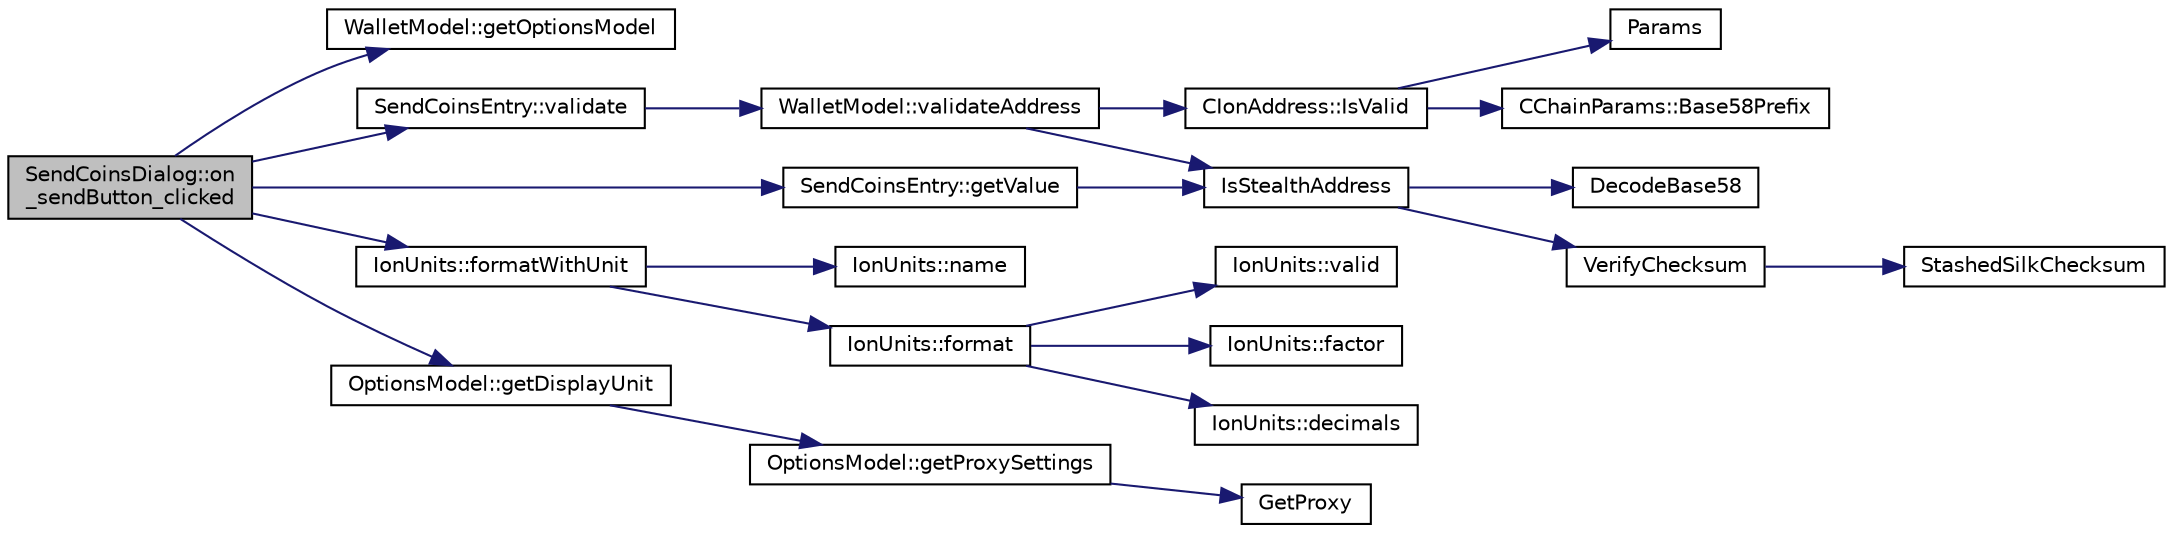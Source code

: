 digraph "SendCoinsDialog::on_sendButton_clicked"
{
  edge [fontname="Helvetica",fontsize="10",labelfontname="Helvetica",labelfontsize="10"];
  node [fontname="Helvetica",fontsize="10",shape=record];
  rankdir="LR";
  Node489 [label="SendCoinsDialog::on\l_sendButton_clicked",height=0.2,width=0.4,color="black", fillcolor="grey75", style="filled", fontcolor="black"];
  Node489 -> Node490 [color="midnightblue",fontsize="10",style="solid",fontname="Helvetica"];
  Node490 [label="WalletModel::getOptionsModel",height=0.2,width=0.4,color="black", fillcolor="white", style="filled",URL="$d4/d27/class_wallet_model.html#a96d53e56b3f8f07537ea2523f7a7d300"];
  Node489 -> Node491 [color="midnightblue",fontsize="10",style="solid",fontname="Helvetica"];
  Node491 [label="SendCoinsEntry::validate",height=0.2,width=0.4,color="black", fillcolor="white", style="filled",URL="$d0/dbc/class_send_coins_entry.html#ab77df95fe77e9a001190cd4dabe0dfec"];
  Node491 -> Node492 [color="midnightblue",fontsize="10",style="solid",fontname="Helvetica"];
  Node492 [label="WalletModel::validateAddress",height=0.2,width=0.4,color="black", fillcolor="white", style="filled",URL="$d4/d27/class_wallet_model.html#a04604615253aeaae1253b1412a70a1f7"];
  Node492 -> Node493 [color="midnightblue",fontsize="10",style="solid",fontname="Helvetica"];
  Node493 [label="IsStealthAddress",height=0.2,width=0.4,color="black", fillcolor="white", style="filled",URL="$db/d2d/stealth_8cpp.html#a26c89afcb720e8b1a9c9dadaee26757b"];
  Node493 -> Node494 [color="midnightblue",fontsize="10",style="solid",fontname="Helvetica"];
  Node494 [label="DecodeBase58",height=0.2,width=0.4,color="black", fillcolor="white", style="filled",URL="$db/d9c/base58_8cpp.html#a0f74d1d6e7e982cad4b0e538acea4538",tooltip="Decode a base58-encoded string (psz) into a byte vector (vchRet). "];
  Node493 -> Node495 [color="midnightblue",fontsize="10",style="solid",fontname="Helvetica"];
  Node495 [label="VerifyChecksum",height=0.2,width=0.4,color="black", fillcolor="white", style="filled",URL="$db/d2d/stealth_8cpp.html#a5ff6f6775db5f747f5088c7ef8264b74"];
  Node495 -> Node496 [color="midnightblue",fontsize="10",style="solid",fontname="Helvetica"];
  Node496 [label="StashedSilkChecksum",height=0.2,width=0.4,color="black", fillcolor="white", style="filled",URL="$db/d2d/stealth_8cpp.html#abb79a3b98a10b85daf3f3ff35c1cbfa8"];
  Node492 -> Node497 [color="midnightblue",fontsize="10",style="solid",fontname="Helvetica"];
  Node497 [label="CIonAddress::IsValid",height=0.2,width=0.4,color="black", fillcolor="white", style="filled",URL="$d1/de4/class_c_ion_address.html#a93cb71370b938e7fad4a74c4b5775da6"];
  Node497 -> Node498 [color="midnightblue",fontsize="10",style="solid",fontname="Helvetica"];
  Node498 [label="Params",height=0.2,width=0.4,color="black", fillcolor="white", style="filled",URL="$df/dbf/chainparams_8cpp.html#ace5c5b706d71a324a417dd2db394fd4a",tooltip="Return the currently selected parameters. "];
  Node497 -> Node499 [color="midnightblue",fontsize="10",style="solid",fontname="Helvetica"];
  Node499 [label="CChainParams::Base58Prefix",height=0.2,width=0.4,color="black", fillcolor="white", style="filled",URL="$d1/d4f/class_c_chain_params.html#a103c58eca4a26a71201882b3ed6c4cb4"];
  Node489 -> Node500 [color="midnightblue",fontsize="10",style="solid",fontname="Helvetica"];
  Node500 [label="SendCoinsEntry::getValue",height=0.2,width=0.4,color="black", fillcolor="white", style="filled",URL="$d0/dbc/class_send_coins_entry.html#af36fb0ed9e2e07079c1a982b31e793c8"];
  Node500 -> Node493 [color="midnightblue",fontsize="10",style="solid",fontname="Helvetica"];
  Node489 -> Node501 [color="midnightblue",fontsize="10",style="solid",fontname="Helvetica"];
  Node501 [label="IonUnits::formatWithUnit",height=0.2,width=0.4,color="black", fillcolor="white", style="filled",URL="$d7/dab/class_ion_units.html#a07052cd4b4b8496b73ffe657432a8624",tooltip="Format as string (with unit) "];
  Node501 -> Node502 [color="midnightblue",fontsize="10",style="solid",fontname="Helvetica"];
  Node502 [label="IonUnits::format",height=0.2,width=0.4,color="black", fillcolor="white", style="filled",URL="$d7/dab/class_ion_units.html#a7cf8cdbd0a24c418ae91b511fac5bee4",tooltip="Format as string. "];
  Node502 -> Node503 [color="midnightblue",fontsize="10",style="solid",fontname="Helvetica"];
  Node503 [label="IonUnits::valid",height=0.2,width=0.4,color="black", fillcolor="white", style="filled",URL="$d7/dab/class_ion_units.html#a23c5b1306ed473dbb2375a6675a2ce13",tooltip="Is unit ID valid? "];
  Node502 -> Node504 [color="midnightblue",fontsize="10",style="solid",fontname="Helvetica"];
  Node504 [label="IonUnits::factor",height=0.2,width=0.4,color="black", fillcolor="white", style="filled",URL="$d7/dab/class_ion_units.html#a210814a200496caf63083ed4abd1bd24",tooltip="Number of Satoshis (1e-8) per unit. "];
  Node502 -> Node505 [color="midnightblue",fontsize="10",style="solid",fontname="Helvetica"];
  Node505 [label="IonUnits::decimals",height=0.2,width=0.4,color="black", fillcolor="white", style="filled",URL="$d7/dab/class_ion_units.html#a5e9c7a5b666b858c171760273c51c9d7",tooltip="Number of decimals left. "];
  Node501 -> Node506 [color="midnightblue",fontsize="10",style="solid",fontname="Helvetica"];
  Node506 [label="IonUnits::name",height=0.2,width=0.4,color="black", fillcolor="white", style="filled",URL="$d7/dab/class_ion_units.html#a5bb4881389b09aeeb0bc235e87e0a42f",tooltip="Short name. "];
  Node489 -> Node507 [color="midnightblue",fontsize="10",style="solid",fontname="Helvetica"];
  Node507 [label="OptionsModel::getDisplayUnit",height=0.2,width=0.4,color="black", fillcolor="white", style="filled",URL="$da/d1f/class_options_model.html#a3b6e4d4ef42be3aaba315b8cd14f468e"];
  Node507 -> Node508 [color="midnightblue",fontsize="10",style="solid",fontname="Helvetica"];
  Node508 [label="OptionsModel::getProxySettings",height=0.2,width=0.4,color="black", fillcolor="white", style="filled",URL="$da/d1f/class_options_model.html#a0fa582a801df3753c2c50840c40bb350"];
  Node508 -> Node509 [color="midnightblue",fontsize="10",style="solid",fontname="Helvetica"];
  Node509 [label="GetProxy",height=0.2,width=0.4,color="black", fillcolor="white", style="filled",URL="$d0/d0e/netbase_8cpp.html#a4e67b39fc1769663260d791d2f4d049d"];
}
